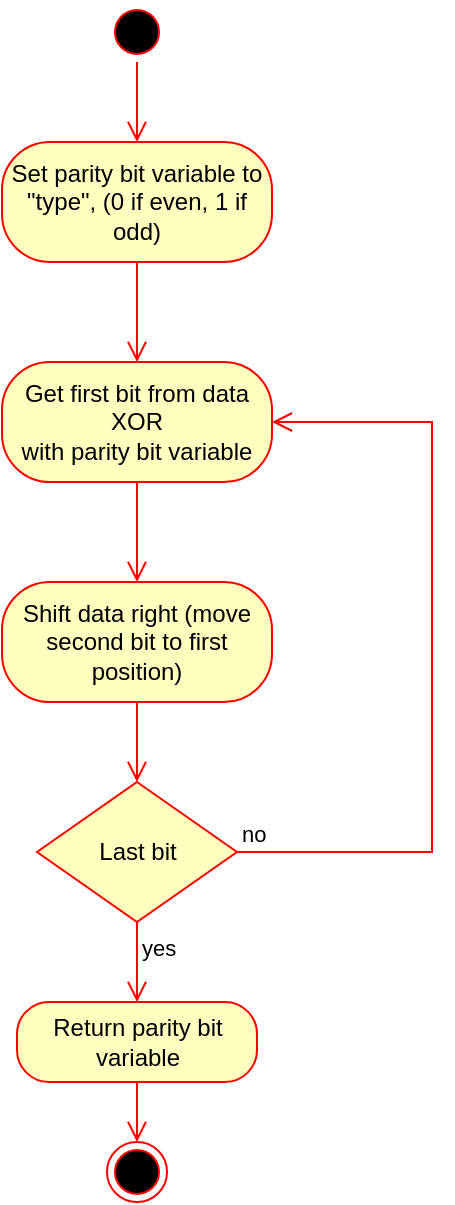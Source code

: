 <mxfile version="15.4.0" type="device"><diagram id="tiGi6YcKG836wG2sc4io" name="Page-1"><mxGraphModel dx="681" dy="604" grid="1" gridSize="10" guides="1" tooltips="1" connect="1" arrows="1" fold="1" page="1" pageScale="1" pageWidth="1169" pageHeight="827" math="0" shadow="0"><root><mxCell id="0"/><mxCell id="1" parent="0"/><mxCell id="c3JwPLpumQt81qtMP16i-1" value="" style="ellipse;html=1;shape=startState;fillColor=#000000;strokeColor=#ff0000;" vertex="1" parent="1"><mxGeometry x="197.5" y="60" width="30" height="30" as="geometry"/></mxCell><mxCell id="c3JwPLpumQt81qtMP16i-2" value="" style="edgeStyle=orthogonalEdgeStyle;html=1;verticalAlign=bottom;endArrow=open;endSize=8;strokeColor=#ff0000;rounded=0;entryX=0.5;entryY=0;entryDx=0;entryDy=0;" edge="1" source="c3JwPLpumQt81qtMP16i-1" parent="1" target="c3JwPLpumQt81qtMP16i-3"><mxGeometry relative="1" as="geometry"><mxPoint x="205" y="150" as="targetPoint"/></mxGeometry></mxCell><mxCell id="c3JwPLpumQt81qtMP16i-3" value="Set parity bit variable to &quot;type&quot;, (0 if even, 1 if odd)" style="rounded=1;whiteSpace=wrap;html=1;arcSize=40;fontColor=#000000;fillColor=#ffffc0;strokeColor=#ff0000;" vertex="1" parent="1"><mxGeometry x="145" y="130" width="135" height="60" as="geometry"/></mxCell><mxCell id="c3JwPLpumQt81qtMP16i-4" value="" style="edgeStyle=orthogonalEdgeStyle;html=1;verticalAlign=bottom;endArrow=open;endSize=8;strokeColor=#ff0000;rounded=0;entryX=0.5;entryY=0;entryDx=0;entryDy=0;" edge="1" source="c3JwPLpumQt81qtMP16i-3" parent="1" target="c3JwPLpumQt81qtMP16i-7"><mxGeometry relative="1" as="geometry"><mxPoint x="211.25" y="220" as="targetPoint"/><Array as="points"/></mxGeometry></mxCell><mxCell id="c3JwPLpumQt81qtMP16i-7" value="Get first bit from data&lt;br&gt;XOR&lt;br&gt;with parity bit variable" style="rounded=1;whiteSpace=wrap;html=1;arcSize=40;fontColor=#000000;fillColor=#ffffc0;strokeColor=#ff0000;" vertex="1" parent="1"><mxGeometry x="145" y="240" width="135" height="60" as="geometry"/></mxCell><mxCell id="c3JwPLpumQt81qtMP16i-9" value="Shift data right (move second bit to first position)" style="rounded=1;whiteSpace=wrap;html=1;arcSize=40;fontColor=#000000;fillColor=#ffffc0;strokeColor=#ff0000;" vertex="1" parent="1"><mxGeometry x="145" y="350" width="135" height="60" as="geometry"/></mxCell><mxCell id="c3JwPLpumQt81qtMP16i-11" value="" style="edgeStyle=orthogonalEdgeStyle;html=1;verticalAlign=bottom;endArrow=open;endSize=8;strokeColor=#ff0000;rounded=0;entryX=0.5;entryY=0;entryDx=0;entryDy=0;exitX=0.5;exitY=1;exitDx=0;exitDy=0;" edge="1" parent="1" source="c3JwPLpumQt81qtMP16i-7" target="c3JwPLpumQt81qtMP16i-9"><mxGeometry relative="1" as="geometry"><mxPoint x="222.5" y="240" as="targetPoint"/><mxPoint x="222.5" y="200" as="sourcePoint"/><Array as="points"/></mxGeometry></mxCell><mxCell id="c3JwPLpumQt81qtMP16i-13" value="Last bit" style="rhombus;whiteSpace=wrap;html=1;fillColor=#ffffc0;strokeColor=#ff0000;" vertex="1" parent="1"><mxGeometry x="162.5" y="450" width="100" height="70" as="geometry"/></mxCell><mxCell id="c3JwPLpumQt81qtMP16i-14" value="no" style="edgeStyle=orthogonalEdgeStyle;html=1;align=left;verticalAlign=bottom;endArrow=open;endSize=8;strokeColor=#ff0000;rounded=0;entryX=1;entryY=0.5;entryDx=0;entryDy=0;exitX=1;exitY=0.5;exitDx=0;exitDy=0;" edge="1" source="c3JwPLpumQt81qtMP16i-13" parent="1" target="c3JwPLpumQt81qtMP16i-7"><mxGeometry x="-1" relative="1" as="geometry"><mxPoint x="360" y="465" as="targetPoint"/><mxPoint x="360" y="490" as="sourcePoint"/><Array as="points"><mxPoint x="360" y="485"/><mxPoint x="360" y="270"/></Array></mxGeometry></mxCell><mxCell id="c3JwPLpumQt81qtMP16i-15" value="yes" style="edgeStyle=orthogonalEdgeStyle;html=1;align=left;verticalAlign=top;endArrow=open;endSize=8;strokeColor=#ff0000;rounded=0;entryX=0.5;entryY=0;entryDx=0;entryDy=0;" edge="1" source="c3JwPLpumQt81qtMP16i-13" parent="1" target="c3JwPLpumQt81qtMP16i-18"><mxGeometry x="-1" relative="1" as="geometry"><mxPoint x="220" y="570" as="targetPoint"/></mxGeometry></mxCell><mxCell id="c3JwPLpumQt81qtMP16i-17" value="" style="edgeStyle=orthogonalEdgeStyle;html=1;verticalAlign=bottom;endArrow=open;endSize=8;strokeColor=#ff0000;rounded=0;entryX=0.5;entryY=0;entryDx=0;entryDy=0;exitX=0.5;exitY=1;exitDx=0;exitDy=0;" edge="1" parent="1" source="c3JwPLpumQt81qtMP16i-9" target="c3JwPLpumQt81qtMP16i-13"><mxGeometry relative="1" as="geometry"><mxPoint x="222.5" y="360" as="targetPoint"/><mxPoint x="222.5" y="310" as="sourcePoint"/><Array as="points"/></mxGeometry></mxCell><mxCell id="c3JwPLpumQt81qtMP16i-18" value="Return parity bit variable" style="rounded=1;whiteSpace=wrap;html=1;arcSize=40;fontColor=#000000;fillColor=#ffffc0;strokeColor=#ff0000;" vertex="1" parent="1"><mxGeometry x="152.5" y="560" width="120" height="40" as="geometry"/></mxCell><mxCell id="c3JwPLpumQt81qtMP16i-22" value="" style="ellipse;html=1;shape=endState;fillColor=#000000;strokeColor=#ff0000;" vertex="1" parent="1"><mxGeometry x="197.5" y="630" width="30" height="30" as="geometry"/></mxCell><mxCell id="c3JwPLpumQt81qtMP16i-24" value="" style="edgeStyle=orthogonalEdgeStyle;html=1;verticalAlign=bottom;endArrow=open;endSize=8;strokeColor=#ff0000;rounded=0;entryX=0.5;entryY=0;entryDx=0;entryDy=0;exitX=0.5;exitY=1;exitDx=0;exitDy=0;" edge="1" parent="1" source="c3JwPLpumQt81qtMP16i-18" target="c3JwPLpumQt81qtMP16i-22"><mxGeometry relative="1" as="geometry"><mxPoint x="222.5" y="460" as="targetPoint"/><mxPoint x="222.5" y="420" as="sourcePoint"/><Array as="points"/></mxGeometry></mxCell></root></mxGraphModel></diagram></mxfile>